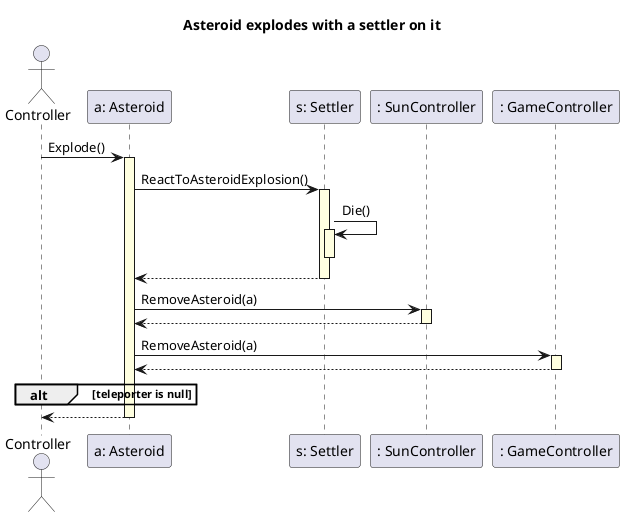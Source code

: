 @startuml
skinparam SequenceLifeLineBackgroundColor LightYellow

title "Asteroid explodes with a settler on it"

actor Controller as C

participant "a: Asteroid" as a
participant "s: Settler" as s
participant ": SunController" as sun
participant ": GameController" as game

C -> a ++ : Explode()

a -> s ++ : ReactToAsteroidExplosion() 
    s -> s ++ : Die()
    deactivate s
s --> a --

a -> sun ++ : RemoveAsteroid(a)
sun --> a --

a -> game ++ : RemoveAsteroid(a)
game --> a --

alt teleporter is null
end

a --> C --

@enduml